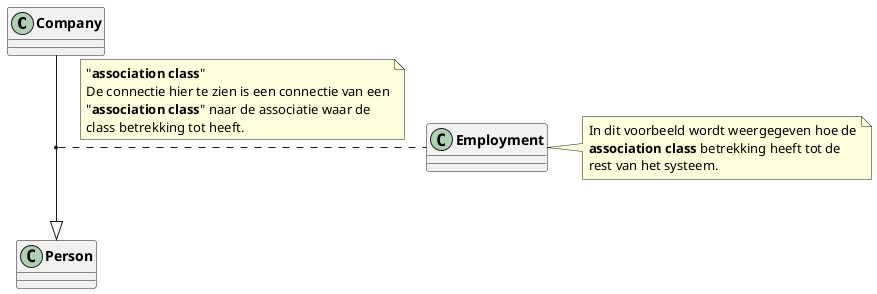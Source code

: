 @startuml
'https://plantuml.com/class-diagram

class class1 as "**Company**"
class class2 as "**Person**"
class class3 as "**Employment**"

class1 --|> class2
(class1, class2) .. class3

note on link
    "**association class**"
    De connectie hier te zien is een connectie van een
    "**association class**" naar de associatie waar de
    class betrekking tot heeft.
end note

note right of class3
    In dit voorbeeld wordt weergegeven hoe de
    **association class** betrekking heeft tot de
    rest van het systeem.
end note
@enduml